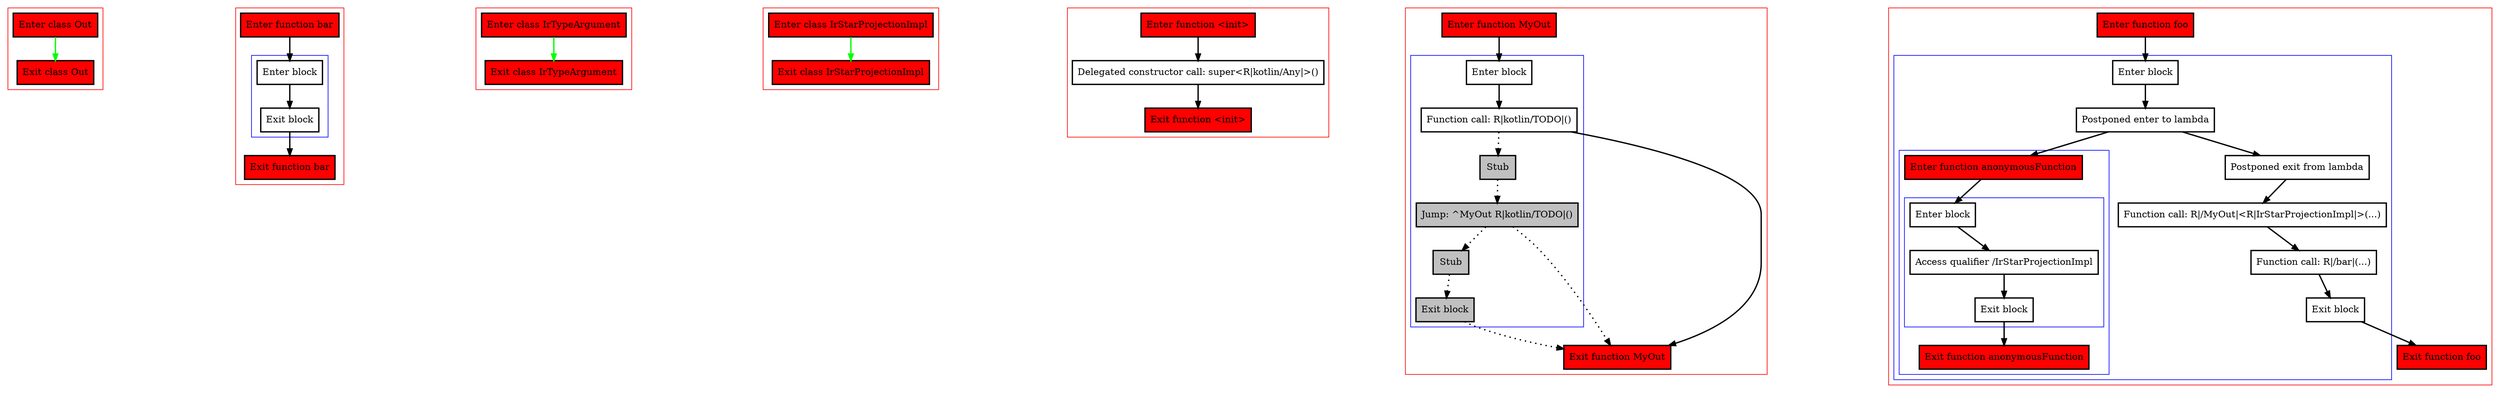 digraph lambdaReturningObject_kt {
    graph [nodesep=3]
    node [shape=box penwidth=2]
    edge [penwidth=2]

    subgraph cluster_0 {
        color=red
        0 [label="Enter class Out" style="filled" fillcolor=red];
        1 [label="Exit class Out" style="filled" fillcolor=red];
    }
    0 -> {1} [color=green];

    subgraph cluster_1 {
        color=red
        2 [label="Enter function bar" style="filled" fillcolor=red];
        subgraph cluster_2 {
            color=blue
            3 [label="Enter block"];
            4 [label="Exit block"];
        }
        5 [label="Exit function bar" style="filled" fillcolor=red];
    }
    2 -> {3};
    3 -> {4};
    4 -> {5};

    subgraph cluster_3 {
        color=red
        6 [label="Enter class IrTypeArgument" style="filled" fillcolor=red];
        7 [label="Exit class IrTypeArgument" style="filled" fillcolor=red];
    }
    6 -> {7} [color=green];

    subgraph cluster_4 {
        color=red
        8 [label="Enter class IrStarProjectionImpl" style="filled" fillcolor=red];
        9 [label="Exit class IrStarProjectionImpl" style="filled" fillcolor=red];
    }
    8 -> {9} [color=green];

    subgraph cluster_5 {
        color=red
        10 [label="Enter function <init>" style="filled" fillcolor=red];
        11 [label="Delegated constructor call: super<R|kotlin/Any|>()"];
        12 [label="Exit function <init>" style="filled" fillcolor=red];
    }
    10 -> {11};
    11 -> {12};

    subgraph cluster_6 {
        color=red
        13 [label="Enter function MyOut" style="filled" fillcolor=red];
        subgraph cluster_7 {
            color=blue
            14 [label="Enter block"];
            15 [label="Function call: R|kotlin/TODO|()"];
            16 [label="Stub" style="filled" fillcolor=gray];
            17 [label="Jump: ^MyOut R|kotlin/TODO|()" style="filled" fillcolor=gray];
            18 [label="Stub" style="filled" fillcolor=gray];
            19 [label="Exit block" style="filled" fillcolor=gray];
        }
        20 [label="Exit function MyOut" style="filled" fillcolor=red];
    }
    13 -> {14};
    14 -> {15};
    15 -> {20};
    15 -> {16} [style=dotted];
    16 -> {17} [style=dotted];
    17 -> {20 18} [style=dotted];
    18 -> {19} [style=dotted];
    19 -> {20} [style=dotted];

    subgraph cluster_8 {
        color=red
        21 [label="Enter function foo" style="filled" fillcolor=red];
        subgraph cluster_9 {
            color=blue
            22 [label="Enter block"];
            23 [label="Postponed enter to lambda"];
            subgraph cluster_10 {
                color=blue
                29 [label="Enter function anonymousFunction" style="filled" fillcolor=red];
                subgraph cluster_11 {
                    color=blue
                    30 [label="Enter block"];
                    31 [label="Access qualifier /IrStarProjectionImpl"];
                    32 [label="Exit block"];
                }
                33 [label="Exit function anonymousFunction" style="filled" fillcolor=red];
            }
            24 [label="Postponed exit from lambda"];
            25 [label="Function call: R|/MyOut|<R|IrStarProjectionImpl|>(...)"];
            26 [label="Function call: R|/bar|(...)"];
            27 [label="Exit block"];
        }
        28 [label="Exit function foo" style="filled" fillcolor=red];
    }
    21 -> {22};
    22 -> {23};
    23 -> {24 29};
    24 -> {25};
    25 -> {26};
    26 -> {27};
    27 -> {28};
    29 -> {30};
    30 -> {31};
    31 -> {32};
    32 -> {33};

}
